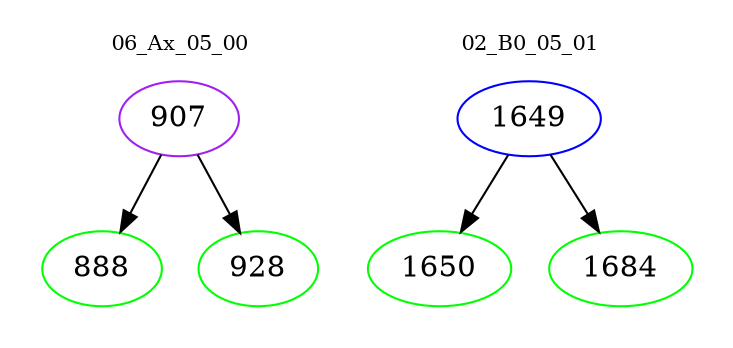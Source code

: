 digraph{
subgraph cluster_0 {
color = white
label = "06_Ax_05_00";
fontsize=10;
T0_907 [label="907", color="purple"]
T0_907 -> T0_888 [color="black"]
T0_888 [label="888", color="green"]
T0_907 -> T0_928 [color="black"]
T0_928 [label="928", color="green"]
}
subgraph cluster_1 {
color = white
label = "02_B0_05_01";
fontsize=10;
T1_1649 [label="1649", color="blue"]
T1_1649 -> T1_1650 [color="black"]
T1_1650 [label="1650", color="green"]
T1_1649 -> T1_1684 [color="black"]
T1_1684 [label="1684", color="green"]
}
}
